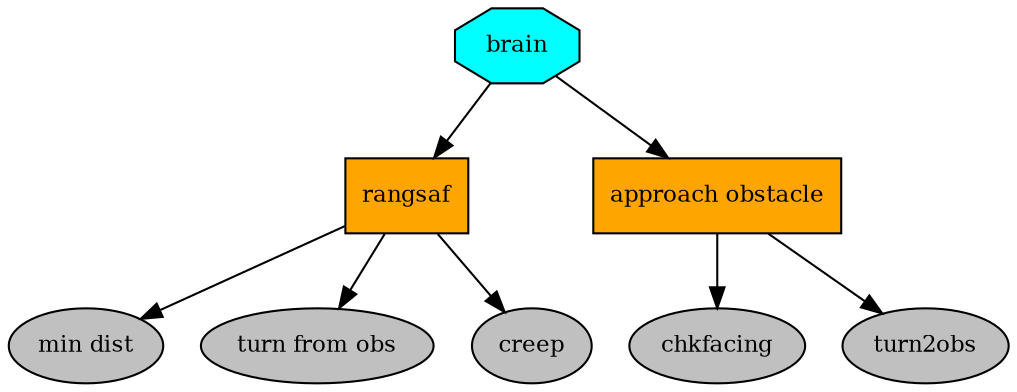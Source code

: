 digraph brain {
graph [fontname="times-roman"];
node [fontname="times-roman"];
edge [fontname="times-roman"];
brain [fontcolor=black, shape=octagon, fontsize=11, style=filled, fillcolor=cyan];
rangsaf [fontcolor=black, shape=box, fontsize=11, style=filled, fillcolor=orange];
brain -> rangsaf;
"min dist" [fontcolor=black, shape=ellipse, fontsize=11, style=filled, fillcolor=gray];
rangsaf -> "min dist";
"turn from obs" [fontcolor=black, shape=ellipse, fontsize=11, style=filled, fillcolor=gray];
rangsaf -> "turn from obs";
creep [fontcolor=black, shape=ellipse, fontsize=11, style=filled, fillcolor=gray];
rangsaf -> creep;
"approach obstacle" [fontcolor=black, shape=box, fontsize=11, style=filled, fillcolor=orange];
brain -> "approach obstacle";
chkfacing [fontcolor=black, shape=ellipse, fontsize=11, style=filled, fillcolor=gray];
"approach obstacle" -> chkfacing;
turn2obs [fontcolor=black, shape=ellipse, fontsize=11, style=filled, fillcolor=gray];
"approach obstacle" -> turn2obs;
}

